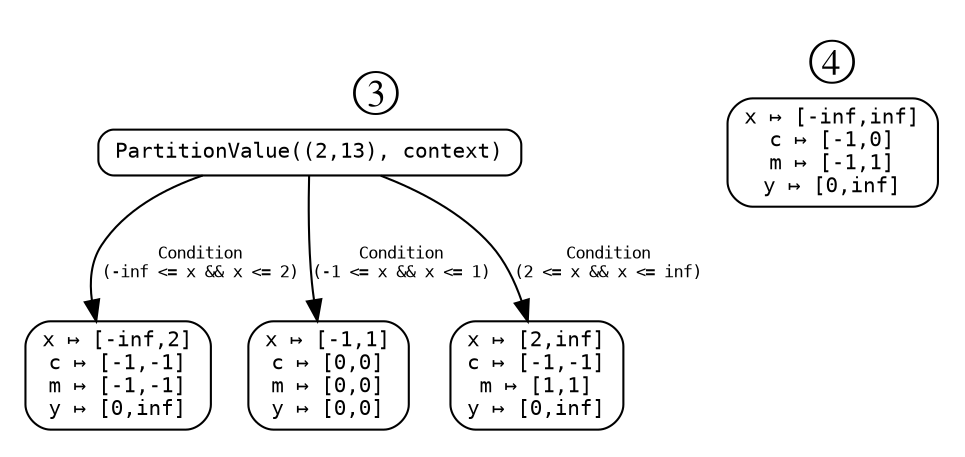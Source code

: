 digraph PartitionValueExample {
	margin=0.01;
	fontsize=24.0;
	color=white;
	rankdir=TB;

	node [fontsize=10.0, height=0.3, shape=record, style=rounded, fontname="Monospace"];
	edge [fontsize=8.0, fontname="Monospace"];

	subgraph cluster_after {
		label="③";
		color=white;

		a0 -> a1 [label="Condition\n(-inf <= x && x <= 2)"];
		a0 -> a2 [label="Condition\n(-1 <= x && x <= 1)"];
		a0 -> a3 [label="Condition\n(2 <= x && x <= inf)"];

		a0 [label="PartitionValue((2,13), context)"];
		a1 [label="x ↦ [-inf,2]\nc ↦ [-1,-1]\nm ↦ [-1,-1]\ny ↦ [0,inf]"];
		a2 [label="x ↦ [-1,1]\nc ↦ [0,0]\nm ↦ [0,0]\ny ↦ [0,0]"];
		a3 [label="x ↦ [2,inf]\nc ↦ [-1,-1]\nm ↦ [1,1]\ny ↦ [0,inf]"];
	}

	subgraph cluster_final {
		label="④";
		color="white";

		f0 [label="x ↦ [-inf,inf]\nc ↦ [-1,0]\nm ↦ [-1,1]\ny ↦ [0,inf]"];
	}
}
